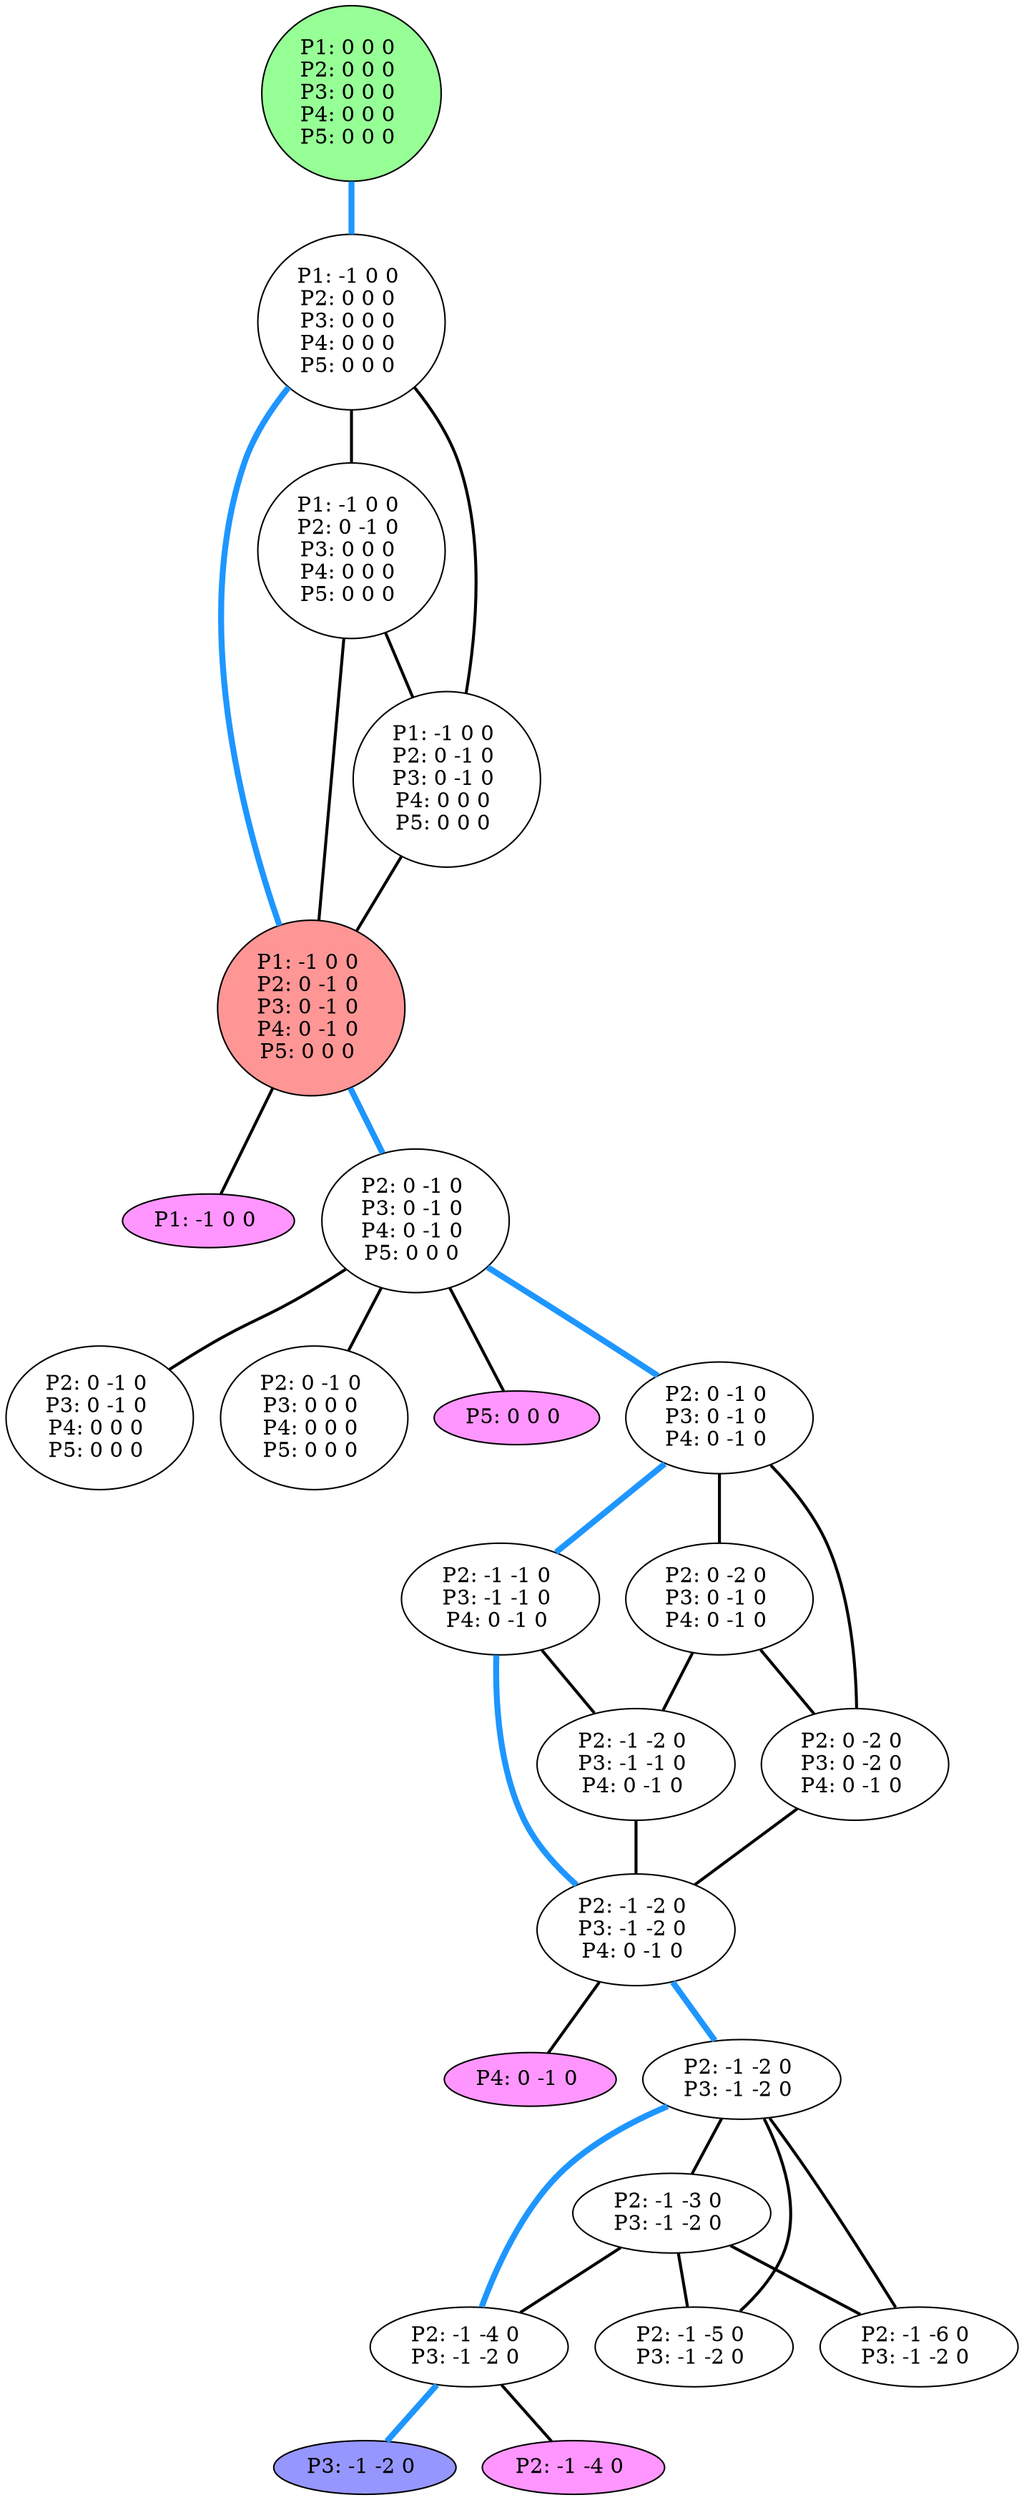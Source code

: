 graph G {
color = "black"
0 [label = "P1: 0 0 0 
P2: 0 0 0 
P3: 0 0 0 
P4: 0 0 0 
P5: 0 0 0 
",  style="filled", fillcolor = "#96FF96"];
1 [label = "P1: -1 0 0 
P2: 0 0 0 
P3: 0 0 0 
P4: 0 0 0 
P5: 0 0 0 
"];
2 [label = "P1: -1 0 0 
P2: 0 -1 0 
P3: 0 0 0 
P4: 0 0 0 
P5: 0 0 0 
"];
3 [label = "P1: -1 0 0 
P2: 0 -1 0 
P3: 0 -1 0 
P4: 0 0 0 
P5: 0 0 0 
"];
4 [label = "P1: -1 0 0 
P2: 0 -1 0 
P3: 0 -1 0 
P4: 0 -1 0 
P5: 0 0 0 
",  style="filled", fillcolor = "#FF9696"];
5 [label = "P1: -1 0 0 
",  style="filled", fillcolor = "#FF96FF"];
6 [label = "P2: 0 -1 0 
P3: 0 -1 0 
P4: 0 -1 0 
P5: 0 0 0 
"];
7 [label = "P2: 0 -1 0 
P3: 0 -1 0 
P4: 0 0 0 
P5: 0 0 0 
"];
8 [label = "P2: 0 -1 0 
P3: 0 0 0 
P4: 0 0 0 
P5: 0 0 0 
"];
9 [label = "P5: 0 0 0 
",  style="filled", fillcolor = "#FF96FF"];
10 [label = "P2: 0 -1 0 
P3: 0 -1 0 
P4: 0 -1 0 
"];
11 [label = "P2: 0 -2 0 
P3: 0 -1 0 
P4: 0 -1 0 
"];
12 [label = "P2: -1 -1 0 
P3: -1 -1 0 
P4: 0 -1 0 
"];
13 [label = "P2: 0 -2 0 
P3: 0 -2 0 
P4: 0 -1 0 
"];
14 [label = "P2: -1 -2 0 
P3: -1 -1 0 
P4: 0 -1 0 
"];
15 [label = "P2: -1 -2 0 
P3: -1 -2 0 
P4: 0 -1 0 
"];
16 [label = "P4: 0 -1 0 
",  style="filled", fillcolor = "#FF96FF"];
17 [label = "P2: -1 -2 0 
P3: -1 -2 0 
"];
18 [label = "P2: -1 -3 0 
P3: -1 -2 0 
"];
19 [label = "P2: -1 -4 0 
P3: -1 -2 0 
"];
20 [label = "P2: -1 -5 0 
P3: -1 -2 0 
"];
21 [label = "P2: -1 -6 0 
P3: -1 -2 0 
"];
22 [label = "P3: -1 -2 0 
", style="filled", fillcolor = "#9696FF"];
23 [label = "P2: -1 -4 0 
",  style="filled", fillcolor = "#FF96FF"];
edge [style=bold];
0 -- 1 [color="#1E96FF", penwidth=4.0];

1 -- 2 [color=black];
1 -- 3 [color=black];
1 -- 4 [color="#1E96FF", penwidth=4.0];

2 -- 3 [color=black];
2 -- 4 [color=black];

3 -- 4 [color=black];

4 -- 6 [color="#1E96FF", penwidth=4.0];
4 -- 5 [color=black];

6 -- 7 [color=black];
6 -- 8 [color=black];
6 -- 9 [color=black];
6 -- 10 [color="#1E96FF", penwidth=4.0];



10 -- 11 [color=black];
10 -- 12 [color="#1E96FF", penwidth=4.0];
10 -- 13 [color=black];

11 -- 13 [color=black];
11 -- 14 [color=black];

12 -- 14 [color=black];
12 -- 15 [color="#1E96FF", penwidth=4.0];

13 -- 15 [color=black];

14 -- 15 [color=black];

15 -- 16 [color=black];
15 -- 17 [color="#1E96FF", penwidth=4.0];

17 -- 18 [color=black];
17 -- 19 [color="#1E96FF", penwidth=4.0];
17 -- 20 [color=black];
17 -- 21 [color=black];

18 -- 19 [color=black];
18 -- 20 [color=black];
18 -- 21 [color=black];

19 -- 22 [color="#1E96FF", penwidth=4.0];
19 -- 23 [color=black];



}
